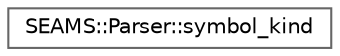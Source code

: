 digraph "Graphical Class Hierarchy"
{
 // LATEX_PDF_SIZE
  bgcolor="transparent";
  edge [fontname=Helvetica,fontsize=10,labelfontname=Helvetica,labelfontsize=10];
  node [fontname=Helvetica,fontsize=10,shape=box,height=0.2,width=0.4];
  rankdir="LR";
  Node0 [id="Node000000",label="SEAMS::Parser::symbol_kind",height=0.2,width=0.4,color="grey40", fillcolor="white", style="filled",URL="$structSEAMS_1_1Parser_1_1symbol__kind.html",tooltip="Symbol kinds."];
}
